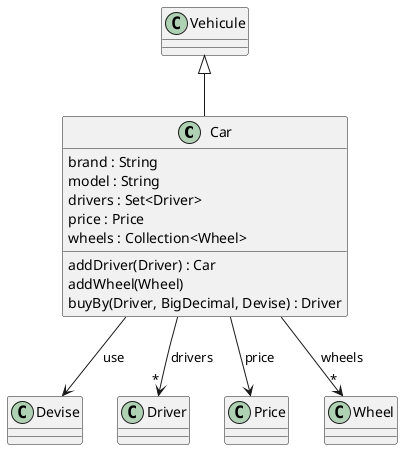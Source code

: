 @startuml

class "Car" {
  brand : String
  model : String
  drivers : Set<Driver>
  price : Price
  wheels : Collection<Wheel>
  addDriver(Driver) : Car
  addWheel(Wheel)
  buyBy(Driver, BigDecimal, Devise) : Driver
}

"Car" --> "Devise" : use
"Car" --> "*" "Driver" : drivers
"Car" --> "Price" : price
"Car" --> "*" "Wheel" : wheels
"Vehicule" <|-- "Car"

@enduml